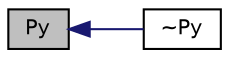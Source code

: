 digraph "Py"
{
  bgcolor="transparent";
  edge [fontname="Helvetica",fontsize="10",labelfontname="Helvetica",labelfontsize="10"];
  node [fontname="Helvetica",fontsize="10",shape=record];
  rankdir="LR";
  Node1 [label="Py",height=0.2,width=0.4,color="black", fillcolor="grey75", style="filled" fontcolor="black"];
  Node1 -> Node2 [dir="back",color="midnightblue",fontsize="10",style="solid",fontname="Helvetica"];
  Node2 [label="~Py",height=0.2,width=0.4,color="black",URL="$classFoam_1_1RBD_1_1joints_1_1Py.html#acaa924441b74be83dbf9cc52211cef9d",tooltip="Destructor. "];
}

